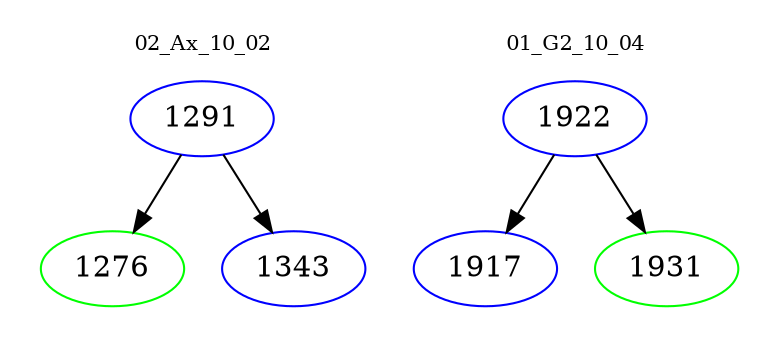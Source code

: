 digraph{
subgraph cluster_0 {
color = white
label = "02_Ax_10_02";
fontsize=10;
T0_1291 [label="1291", color="blue"]
T0_1291 -> T0_1276 [color="black"]
T0_1276 [label="1276", color="green"]
T0_1291 -> T0_1343 [color="black"]
T0_1343 [label="1343", color="blue"]
}
subgraph cluster_1 {
color = white
label = "01_G2_10_04";
fontsize=10;
T1_1922 [label="1922", color="blue"]
T1_1922 -> T1_1917 [color="black"]
T1_1917 [label="1917", color="blue"]
T1_1922 -> T1_1931 [color="black"]
T1_1931 [label="1931", color="green"]
}
}
